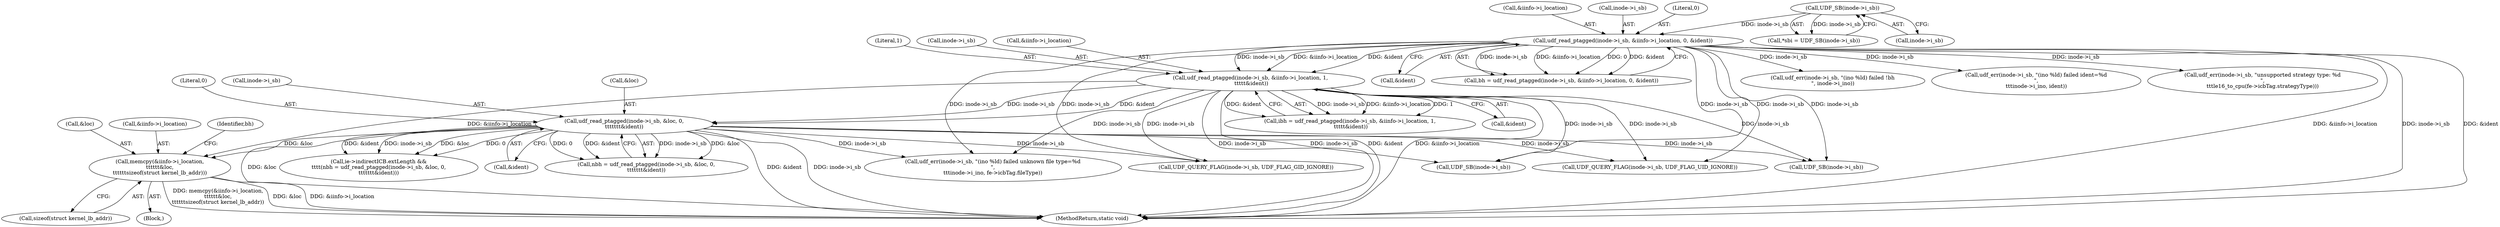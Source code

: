 digraph "0_linux_c03aa9f6e1f938618e6db2e23afef0574efeeb65@pointer" {
"1000275" [label="(Call,memcpy(&iinfo->i_location,\n\t\t\t\t\t\t&loc,\n\t\t\t\t\t\tsizeof(struct kernel_lb_addr)))"];
"1000208" [label="(Call,udf_read_ptagged(inode->i_sb, &iinfo->i_location, 1,\n \t\t\t\t\t&ident))"];
"1000128" [label="(Call,udf_read_ptagged(inode->i_sb, &iinfo->i_location, 0, &ident))"];
"1000121" [label="(Call,UDF_SB(inode->i_sb))"];
"1000256" [label="(Call,udf_read_ptagged(inode->i_sb, &loc, 0,\n\t\t\t\t\t\t\t&ident))"];
"1000206" [label="(Call,ibh = udf_read_ptagged(inode->i_sb, &iinfo->i_location, 1,\n \t\t\t\t\t&ident))"];
"1000212" [label="(Call,&iinfo->i_location)"];
"1000121" [label="(Call,UDF_SB(inode->i_sb))"];
"1000280" [label="(Call,&loc)"];
"1000248" [label="(Call,ie->indirectICB.extLength &&\n\t\t\t\t(nbh = udf_read_ptagged(inode->i_sb, &loc, 0,\n\t\t\t\t\t\t\t&ident)))"];
"1000137" [label="(Call,&ident)"];
"1000600" [label="(Call,UDF_SB(inode->i_sb))"];
"1000208" [label="(Call,udf_read_ptagged(inode->i_sb, &iinfo->i_location, 1,\n \t\t\t\t\t&ident))"];
"1000122" [label="(Call,inode->i_sb)"];
"1000263" [label="(Call,&ident)"];
"1000276" [label="(Call,&iinfo->i_location)"];
"1000262" [label="(Literal,0)"];
"1000217" [label="(Call,&ident)"];
"1001098" [label="(Call,udf_err(inode->i_sb, \"(ino %ld) failed unknown file type=%d\n\",\n\t\t\tinode->i_ino, fe->icbTag.fileType))"];
"1000126" [label="(Call,bh = udf_read_ptagged(inode->i_sb, &iinfo->i_location, 0, &ident))"];
"1000285" [label="(Identifier,bh)"];
"1000619" [label="(Call,UDF_QUERY_FLAG(inode->i_sb, UDF_FLAG_GID_IGNORE))"];
"1000282" [label="(Call,sizeof(struct kernel_lb_addr))"];
"1000254" [label="(Call,nbh = udf_read_ptagged(inode->i_sb, &loc, 0,\n\t\t\t\t\t\t\t&ident))"];
"1000216" [label="(Literal,1)"];
"1000128" [label="(Call,udf_read_ptagged(inode->i_sb, &iinfo->i_location, 0, &ident))"];
"1000634" [label="(Call,UDF_SB(inode->i_sb))"];
"1000585" [label="(Call,UDF_QUERY_FLAG(inode->i_sb, UDF_FLAG_UID_IGNORE))"];
"1000257" [label="(Call,inode->i_sb)"];
"1000256" [label="(Call,udf_read_ptagged(inode->i_sb, &loc, 0,\n\t\t\t\t\t\t\t&ident))"];
"1000119" [label="(Call,*sbi = UDF_SB(inode->i_sb))"];
"1000209" [label="(Call,inode->i_sb)"];
"1000143" [label="(Call,udf_err(inode->i_sb, \"(ino %ld) failed !bh\n\", inode->i_ino))"];
"1000136" [label="(Literal,0)"];
"1000275" [label="(Call,memcpy(&iinfo->i_location,\n\t\t\t\t\t\t&loc,\n\t\t\t\t\t\tsizeof(struct kernel_lb_addr)))"];
"1000274" [label="(Block,)"];
"1000132" [label="(Call,&iinfo->i_location)"];
"1000167" [label="(Call,udf_err(inode->i_sb, \"(ino %ld) failed ident=%d\n\",\n\t\t\tinode->i_ino, ident))"];
"1001156" [label="(MethodReturn,static void)"];
"1000260" [label="(Call,&loc)"];
"1000308" [label="(Call,udf_err(inode->i_sb, \"unsupported strategy type: %d\n\",\n\t\t\tle16_to_cpu(fe->icbTag.strategyType)))"];
"1000129" [label="(Call,inode->i_sb)"];
"1000275" -> "1000274"  [label="AST: "];
"1000275" -> "1000282"  [label="CFG: "];
"1000276" -> "1000275"  [label="AST: "];
"1000280" -> "1000275"  [label="AST: "];
"1000282" -> "1000275"  [label="AST: "];
"1000285" -> "1000275"  [label="CFG: "];
"1000275" -> "1001156"  [label="DDG: memcpy(&iinfo->i_location,\n\t\t\t\t\t\t&loc,\n\t\t\t\t\t\tsizeof(struct kernel_lb_addr))"];
"1000275" -> "1001156"  [label="DDG: &loc"];
"1000275" -> "1001156"  [label="DDG: &iinfo->i_location"];
"1000208" -> "1000275"  [label="DDG: &iinfo->i_location"];
"1000256" -> "1000275"  [label="DDG: &loc"];
"1000208" -> "1000206"  [label="AST: "];
"1000208" -> "1000217"  [label="CFG: "];
"1000209" -> "1000208"  [label="AST: "];
"1000212" -> "1000208"  [label="AST: "];
"1000216" -> "1000208"  [label="AST: "];
"1000217" -> "1000208"  [label="AST: "];
"1000206" -> "1000208"  [label="CFG: "];
"1000208" -> "1001156"  [label="DDG: inode->i_sb"];
"1000208" -> "1001156"  [label="DDG: &ident"];
"1000208" -> "1001156"  [label="DDG: &iinfo->i_location"];
"1000208" -> "1000206"  [label="DDG: inode->i_sb"];
"1000208" -> "1000206"  [label="DDG: &iinfo->i_location"];
"1000208" -> "1000206"  [label="DDG: 1"];
"1000208" -> "1000206"  [label="DDG: &ident"];
"1000128" -> "1000208"  [label="DDG: inode->i_sb"];
"1000128" -> "1000208"  [label="DDG: &iinfo->i_location"];
"1000128" -> "1000208"  [label="DDG: &ident"];
"1000208" -> "1000256"  [label="DDG: inode->i_sb"];
"1000208" -> "1000256"  [label="DDG: &ident"];
"1000208" -> "1000585"  [label="DDG: inode->i_sb"];
"1000208" -> "1000600"  [label="DDG: inode->i_sb"];
"1000208" -> "1000619"  [label="DDG: inode->i_sb"];
"1000208" -> "1000634"  [label="DDG: inode->i_sb"];
"1000208" -> "1001098"  [label="DDG: inode->i_sb"];
"1000128" -> "1000126"  [label="AST: "];
"1000128" -> "1000137"  [label="CFG: "];
"1000129" -> "1000128"  [label="AST: "];
"1000132" -> "1000128"  [label="AST: "];
"1000136" -> "1000128"  [label="AST: "];
"1000137" -> "1000128"  [label="AST: "];
"1000126" -> "1000128"  [label="CFG: "];
"1000128" -> "1001156"  [label="DDG: &iinfo->i_location"];
"1000128" -> "1001156"  [label="DDG: inode->i_sb"];
"1000128" -> "1001156"  [label="DDG: &ident"];
"1000128" -> "1000126"  [label="DDG: inode->i_sb"];
"1000128" -> "1000126"  [label="DDG: &iinfo->i_location"];
"1000128" -> "1000126"  [label="DDG: 0"];
"1000128" -> "1000126"  [label="DDG: &ident"];
"1000121" -> "1000128"  [label="DDG: inode->i_sb"];
"1000128" -> "1000143"  [label="DDG: inode->i_sb"];
"1000128" -> "1000167"  [label="DDG: inode->i_sb"];
"1000128" -> "1000308"  [label="DDG: inode->i_sb"];
"1000128" -> "1000585"  [label="DDG: inode->i_sb"];
"1000128" -> "1000600"  [label="DDG: inode->i_sb"];
"1000128" -> "1000619"  [label="DDG: inode->i_sb"];
"1000128" -> "1000634"  [label="DDG: inode->i_sb"];
"1000128" -> "1001098"  [label="DDG: inode->i_sb"];
"1000121" -> "1000119"  [label="AST: "];
"1000121" -> "1000122"  [label="CFG: "];
"1000122" -> "1000121"  [label="AST: "];
"1000119" -> "1000121"  [label="CFG: "];
"1000121" -> "1000119"  [label="DDG: inode->i_sb"];
"1000256" -> "1000254"  [label="AST: "];
"1000256" -> "1000263"  [label="CFG: "];
"1000257" -> "1000256"  [label="AST: "];
"1000260" -> "1000256"  [label="AST: "];
"1000262" -> "1000256"  [label="AST: "];
"1000263" -> "1000256"  [label="AST: "];
"1000254" -> "1000256"  [label="CFG: "];
"1000256" -> "1001156"  [label="DDG: &loc"];
"1000256" -> "1001156"  [label="DDG: &ident"];
"1000256" -> "1001156"  [label="DDG: inode->i_sb"];
"1000256" -> "1000248"  [label="DDG: inode->i_sb"];
"1000256" -> "1000248"  [label="DDG: &loc"];
"1000256" -> "1000248"  [label="DDG: 0"];
"1000256" -> "1000248"  [label="DDG: &ident"];
"1000256" -> "1000254"  [label="DDG: inode->i_sb"];
"1000256" -> "1000254"  [label="DDG: &loc"];
"1000256" -> "1000254"  [label="DDG: 0"];
"1000256" -> "1000254"  [label="DDG: &ident"];
"1000256" -> "1000585"  [label="DDG: inode->i_sb"];
"1000256" -> "1000600"  [label="DDG: inode->i_sb"];
"1000256" -> "1000619"  [label="DDG: inode->i_sb"];
"1000256" -> "1000634"  [label="DDG: inode->i_sb"];
"1000256" -> "1001098"  [label="DDG: inode->i_sb"];
}
